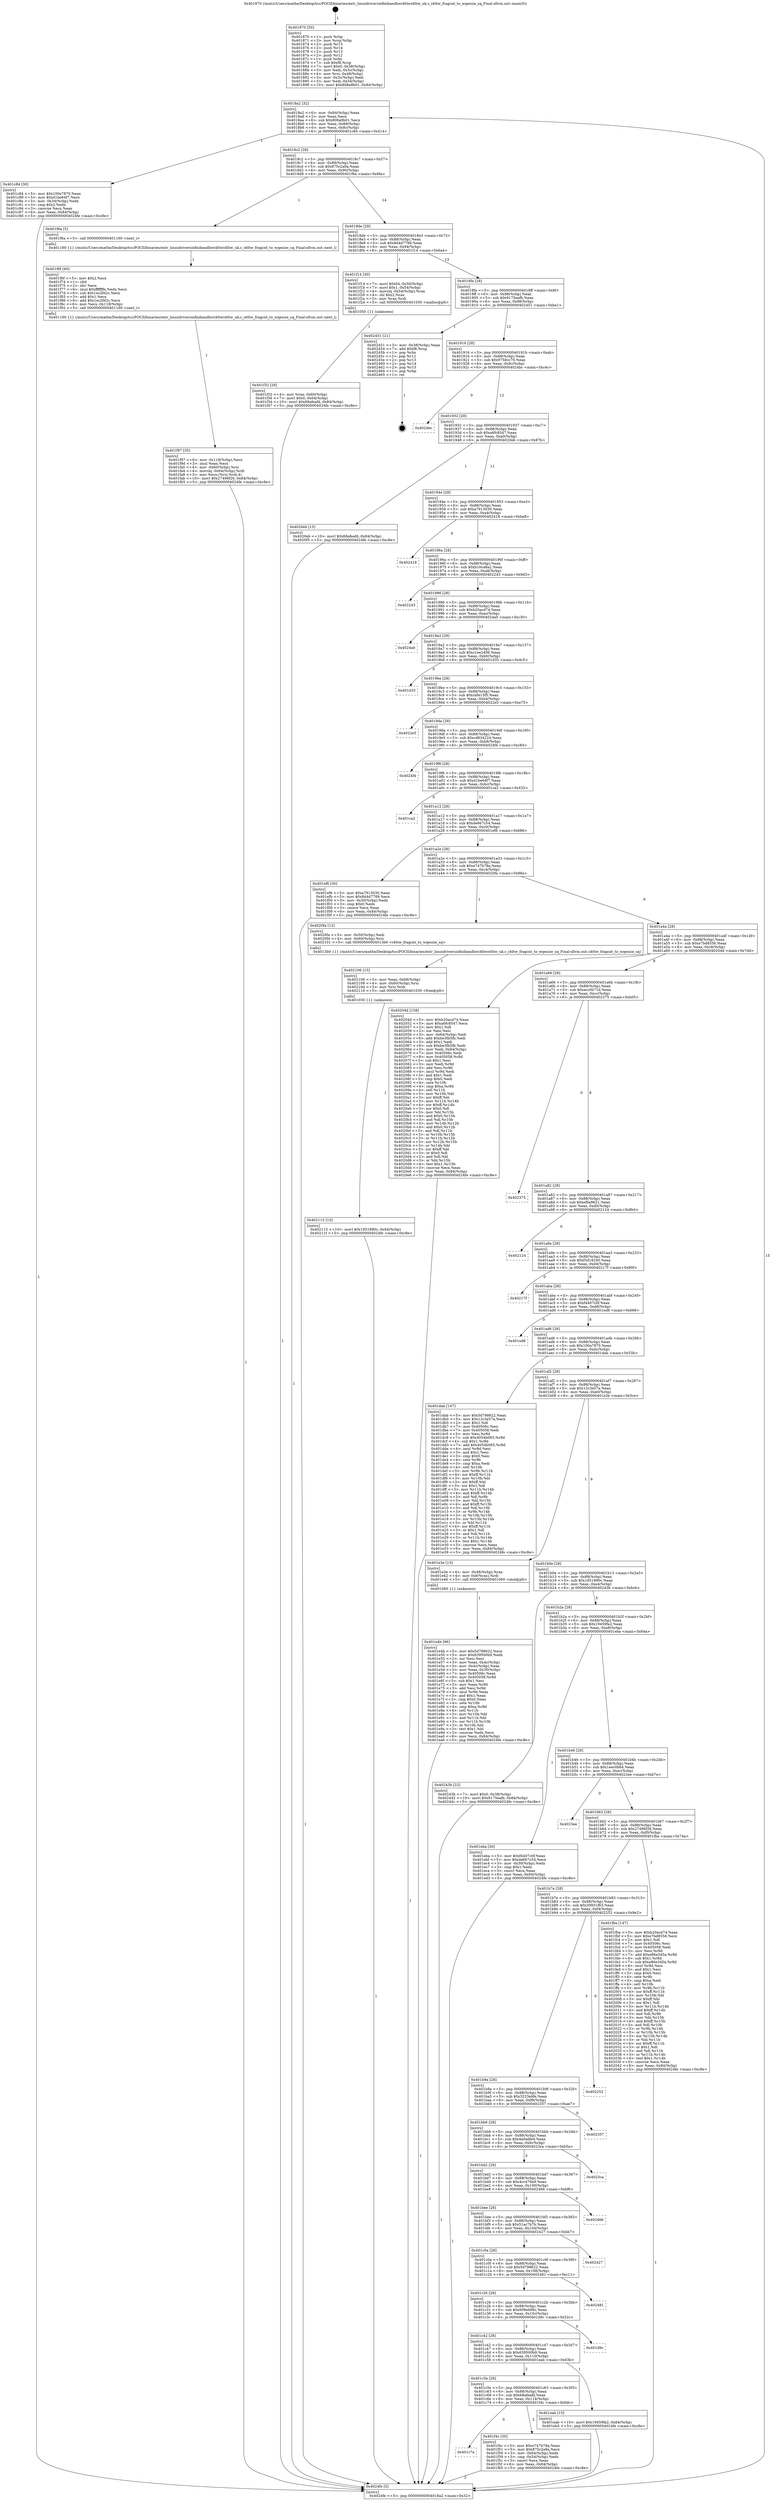 digraph "0x401870" {
  label = "0x401870 (/mnt/c/Users/mathe/Desktop/tcc/POCII/binaries/extr_linuxdriversinfinibandhwi40iwi40iw_uk.c_i40iw_fragcnt_to_wqesize_sq_Final-ollvm.out::main(0))"
  labelloc = "t"
  node[shape=record]

  Entry [label="",width=0.3,height=0.3,shape=circle,fillcolor=black,style=filled]
  "0x4018a2" [label="{
     0x4018a2 [32]\l
     | [instrs]\l
     &nbsp;&nbsp;0x4018a2 \<+6\>: mov -0x84(%rbp),%eax\l
     &nbsp;&nbsp;0x4018a8 \<+2\>: mov %eax,%ecx\l
     &nbsp;&nbsp;0x4018aa \<+6\>: sub $0x808a9b01,%ecx\l
     &nbsp;&nbsp;0x4018b0 \<+6\>: mov %eax,-0x88(%rbp)\l
     &nbsp;&nbsp;0x4018b6 \<+6\>: mov %ecx,-0x8c(%rbp)\l
     &nbsp;&nbsp;0x4018bc \<+6\>: je 0000000000401c84 \<main+0x414\>\l
  }"]
  "0x401c84" [label="{
     0x401c84 [30]\l
     | [instrs]\l
     &nbsp;&nbsp;0x401c84 \<+5\>: mov $0x100a7870,%eax\l
     &nbsp;&nbsp;0x401c89 \<+5\>: mov $0xd1be64f7,%ecx\l
     &nbsp;&nbsp;0x401c8e \<+3\>: mov -0x34(%rbp),%edx\l
     &nbsp;&nbsp;0x401c91 \<+3\>: cmp $0x2,%edx\l
     &nbsp;&nbsp;0x401c94 \<+3\>: cmovne %ecx,%eax\l
     &nbsp;&nbsp;0x401c97 \<+6\>: mov %eax,-0x84(%rbp)\l
     &nbsp;&nbsp;0x401c9d \<+5\>: jmp 00000000004024fe \<main+0xc8e\>\l
  }"]
  "0x4018c2" [label="{
     0x4018c2 [28]\l
     | [instrs]\l
     &nbsp;&nbsp;0x4018c2 \<+5\>: jmp 00000000004018c7 \<main+0x57\>\l
     &nbsp;&nbsp;0x4018c7 \<+6\>: mov -0x88(%rbp),%eax\l
     &nbsp;&nbsp;0x4018cd \<+5\>: sub $0x875c2a9a,%eax\l
     &nbsp;&nbsp;0x4018d2 \<+6\>: mov %eax,-0x90(%rbp)\l
     &nbsp;&nbsp;0x4018d8 \<+6\>: je 0000000000401f6a \<main+0x6fa\>\l
  }"]
  "0x4024fe" [label="{
     0x4024fe [5]\l
     | [instrs]\l
     &nbsp;&nbsp;0x4024fe \<+5\>: jmp 00000000004018a2 \<main+0x32\>\l
  }"]
  "0x401870" [label="{
     0x401870 [50]\l
     | [instrs]\l
     &nbsp;&nbsp;0x401870 \<+1\>: push %rbp\l
     &nbsp;&nbsp;0x401871 \<+3\>: mov %rsp,%rbp\l
     &nbsp;&nbsp;0x401874 \<+2\>: push %r15\l
     &nbsp;&nbsp;0x401876 \<+2\>: push %r14\l
     &nbsp;&nbsp;0x401878 \<+2\>: push %r13\l
     &nbsp;&nbsp;0x40187a \<+2\>: push %r12\l
     &nbsp;&nbsp;0x40187c \<+1\>: push %rbx\l
     &nbsp;&nbsp;0x40187d \<+7\>: sub $0xf8,%rsp\l
     &nbsp;&nbsp;0x401884 \<+7\>: movl $0x0,-0x38(%rbp)\l
     &nbsp;&nbsp;0x40188b \<+3\>: mov %edi,-0x3c(%rbp)\l
     &nbsp;&nbsp;0x40188e \<+4\>: mov %rsi,-0x48(%rbp)\l
     &nbsp;&nbsp;0x401892 \<+3\>: mov -0x3c(%rbp),%edi\l
     &nbsp;&nbsp;0x401895 \<+3\>: mov %edi,-0x34(%rbp)\l
     &nbsp;&nbsp;0x401898 \<+10\>: movl $0x808a9b01,-0x84(%rbp)\l
  }"]
  Exit [label="",width=0.3,height=0.3,shape=circle,fillcolor=black,style=filled,peripheries=2]
  "0x401f6a" [label="{
     0x401f6a [5]\l
     | [instrs]\l
     &nbsp;&nbsp;0x401f6a \<+5\>: call 0000000000401160 \<next_i\>\l
     | [calls]\l
     &nbsp;&nbsp;0x401160 \{1\} (/mnt/c/Users/mathe/Desktop/tcc/POCII/binaries/extr_linuxdriversinfinibandhwi40iwi40iw_uk.c_i40iw_fragcnt_to_wqesize_sq_Final-ollvm.out::next_i)\l
  }"]
  "0x4018de" [label="{
     0x4018de [28]\l
     | [instrs]\l
     &nbsp;&nbsp;0x4018de \<+5\>: jmp 00000000004018e3 \<main+0x73\>\l
     &nbsp;&nbsp;0x4018e3 \<+6\>: mov -0x88(%rbp),%eax\l
     &nbsp;&nbsp;0x4018e9 \<+5\>: sub $0x8d4d7789,%eax\l
     &nbsp;&nbsp;0x4018ee \<+6\>: mov %eax,-0x94(%rbp)\l
     &nbsp;&nbsp;0x4018f4 \<+6\>: je 0000000000401f14 \<main+0x6a4\>\l
  }"]
  "0x402115" [label="{
     0x402115 [15]\l
     | [instrs]\l
     &nbsp;&nbsp;0x402115 \<+10\>: movl $0x1851890c,-0x84(%rbp)\l
     &nbsp;&nbsp;0x40211f \<+5\>: jmp 00000000004024fe \<main+0xc8e\>\l
  }"]
  "0x401f14" [label="{
     0x401f14 [30]\l
     | [instrs]\l
     &nbsp;&nbsp;0x401f14 \<+7\>: movl $0x64,-0x50(%rbp)\l
     &nbsp;&nbsp;0x401f1b \<+7\>: movl $0x1,-0x54(%rbp)\l
     &nbsp;&nbsp;0x401f22 \<+4\>: movslq -0x54(%rbp),%rax\l
     &nbsp;&nbsp;0x401f26 \<+4\>: shl $0x2,%rax\l
     &nbsp;&nbsp;0x401f2a \<+3\>: mov %rax,%rdi\l
     &nbsp;&nbsp;0x401f2d \<+5\>: call 0000000000401050 \<malloc@plt\>\l
     | [calls]\l
     &nbsp;&nbsp;0x401050 \{1\} (unknown)\l
  }"]
  "0x4018fa" [label="{
     0x4018fa [28]\l
     | [instrs]\l
     &nbsp;&nbsp;0x4018fa \<+5\>: jmp 00000000004018ff \<main+0x8f\>\l
     &nbsp;&nbsp;0x4018ff \<+6\>: mov -0x88(%rbp),%eax\l
     &nbsp;&nbsp;0x401905 \<+5\>: sub $0x9175eafb,%eax\l
     &nbsp;&nbsp;0x40190a \<+6\>: mov %eax,-0x98(%rbp)\l
     &nbsp;&nbsp;0x401910 \<+6\>: je 0000000000402451 \<main+0xbe1\>\l
  }"]
  "0x402106" [label="{
     0x402106 [15]\l
     | [instrs]\l
     &nbsp;&nbsp;0x402106 \<+3\>: mov %eax,-0x68(%rbp)\l
     &nbsp;&nbsp;0x402109 \<+4\>: mov -0x60(%rbp),%rsi\l
     &nbsp;&nbsp;0x40210d \<+3\>: mov %rsi,%rdi\l
     &nbsp;&nbsp;0x402110 \<+5\>: call 0000000000401030 \<free@plt\>\l
     | [calls]\l
     &nbsp;&nbsp;0x401030 \{1\} (unknown)\l
  }"]
  "0x402451" [label="{
     0x402451 [21]\l
     | [instrs]\l
     &nbsp;&nbsp;0x402451 \<+3\>: mov -0x38(%rbp),%eax\l
     &nbsp;&nbsp;0x402454 \<+7\>: add $0xf8,%rsp\l
     &nbsp;&nbsp;0x40245b \<+1\>: pop %rbx\l
     &nbsp;&nbsp;0x40245c \<+2\>: pop %r12\l
     &nbsp;&nbsp;0x40245e \<+2\>: pop %r13\l
     &nbsp;&nbsp;0x402460 \<+2\>: pop %r14\l
     &nbsp;&nbsp;0x402462 \<+2\>: pop %r15\l
     &nbsp;&nbsp;0x402464 \<+1\>: pop %rbp\l
     &nbsp;&nbsp;0x402465 \<+1\>: ret\l
  }"]
  "0x401916" [label="{
     0x401916 [28]\l
     | [instrs]\l
     &nbsp;&nbsp;0x401916 \<+5\>: jmp 000000000040191b \<main+0xab\>\l
     &nbsp;&nbsp;0x40191b \<+6\>: mov -0x88(%rbp),%eax\l
     &nbsp;&nbsp;0x401921 \<+5\>: sub $0x9758cc70,%eax\l
     &nbsp;&nbsp;0x401926 \<+6\>: mov %eax,-0x9c(%rbp)\l
     &nbsp;&nbsp;0x40192c \<+6\>: je 00000000004024bc \<main+0xc4c\>\l
  }"]
  "0x401f97" [label="{
     0x401f97 [35]\l
     | [instrs]\l
     &nbsp;&nbsp;0x401f97 \<+6\>: mov -0x118(%rbp),%ecx\l
     &nbsp;&nbsp;0x401f9d \<+3\>: imul %eax,%ecx\l
     &nbsp;&nbsp;0x401fa0 \<+4\>: mov -0x60(%rbp),%rsi\l
     &nbsp;&nbsp;0x401fa4 \<+4\>: movslq -0x64(%rbp),%rdi\l
     &nbsp;&nbsp;0x401fa8 \<+3\>: mov %ecx,(%rsi,%rdi,4)\l
     &nbsp;&nbsp;0x401fab \<+10\>: movl $0x27496f26,-0x84(%rbp)\l
     &nbsp;&nbsp;0x401fb5 \<+5\>: jmp 00000000004024fe \<main+0xc8e\>\l
  }"]
  "0x4024bc" [label="{
     0x4024bc\l
  }", style=dashed]
  "0x401932" [label="{
     0x401932 [28]\l
     | [instrs]\l
     &nbsp;&nbsp;0x401932 \<+5\>: jmp 0000000000401937 \<main+0xc7\>\l
     &nbsp;&nbsp;0x401937 \<+6\>: mov -0x88(%rbp),%eax\l
     &nbsp;&nbsp;0x40193d \<+5\>: sub $0xa6fc8547,%eax\l
     &nbsp;&nbsp;0x401942 \<+6\>: mov %eax,-0xa0(%rbp)\l
     &nbsp;&nbsp;0x401948 \<+6\>: je 00000000004020eb \<main+0x87b\>\l
  }"]
  "0x401f6f" [label="{
     0x401f6f [40]\l
     | [instrs]\l
     &nbsp;&nbsp;0x401f6f \<+5\>: mov $0x2,%ecx\l
     &nbsp;&nbsp;0x401f74 \<+1\>: cltd\l
     &nbsp;&nbsp;0x401f75 \<+2\>: idiv %ecx\l
     &nbsp;&nbsp;0x401f77 \<+6\>: imul $0xfffffffe,%edx,%ecx\l
     &nbsp;&nbsp;0x401f7d \<+6\>: sub $0x1ec2fd2c,%ecx\l
     &nbsp;&nbsp;0x401f83 \<+3\>: add $0x1,%ecx\l
     &nbsp;&nbsp;0x401f86 \<+6\>: add $0x1ec2fd2c,%ecx\l
     &nbsp;&nbsp;0x401f8c \<+6\>: mov %ecx,-0x118(%rbp)\l
     &nbsp;&nbsp;0x401f92 \<+5\>: call 0000000000401160 \<next_i\>\l
     | [calls]\l
     &nbsp;&nbsp;0x401160 \{1\} (/mnt/c/Users/mathe/Desktop/tcc/POCII/binaries/extr_linuxdriversinfinibandhwi40iwi40iw_uk.c_i40iw_fragcnt_to_wqesize_sq_Final-ollvm.out::next_i)\l
  }"]
  "0x4020eb" [label="{
     0x4020eb [15]\l
     | [instrs]\l
     &nbsp;&nbsp;0x4020eb \<+10\>: movl $0x68afeafd,-0x84(%rbp)\l
     &nbsp;&nbsp;0x4020f5 \<+5\>: jmp 00000000004024fe \<main+0xc8e\>\l
  }"]
  "0x40194e" [label="{
     0x40194e [28]\l
     | [instrs]\l
     &nbsp;&nbsp;0x40194e \<+5\>: jmp 0000000000401953 \<main+0xe3\>\l
     &nbsp;&nbsp;0x401953 \<+6\>: mov -0x88(%rbp),%eax\l
     &nbsp;&nbsp;0x401959 \<+5\>: sub $0xa7913030,%eax\l
     &nbsp;&nbsp;0x40195e \<+6\>: mov %eax,-0xa4(%rbp)\l
     &nbsp;&nbsp;0x401964 \<+6\>: je 0000000000402418 \<main+0xba8\>\l
  }"]
  "0x401c7a" [label="{
     0x401c7a\l
  }", style=dashed]
  "0x402418" [label="{
     0x402418\l
  }", style=dashed]
  "0x40196a" [label="{
     0x40196a [28]\l
     | [instrs]\l
     &nbsp;&nbsp;0x40196a \<+5\>: jmp 000000000040196f \<main+0xff\>\l
     &nbsp;&nbsp;0x40196f \<+6\>: mov -0x88(%rbp),%eax\l
     &nbsp;&nbsp;0x401975 \<+5\>: sub $0xb16ca8a2,%eax\l
     &nbsp;&nbsp;0x40197a \<+6\>: mov %eax,-0xa8(%rbp)\l
     &nbsp;&nbsp;0x401980 \<+6\>: je 0000000000402243 \<main+0x9d3\>\l
  }"]
  "0x401f4c" [label="{
     0x401f4c [30]\l
     | [instrs]\l
     &nbsp;&nbsp;0x401f4c \<+5\>: mov $0xe747b78a,%eax\l
     &nbsp;&nbsp;0x401f51 \<+5\>: mov $0x875c2a9a,%ecx\l
     &nbsp;&nbsp;0x401f56 \<+3\>: mov -0x64(%rbp),%edx\l
     &nbsp;&nbsp;0x401f59 \<+3\>: cmp -0x54(%rbp),%edx\l
     &nbsp;&nbsp;0x401f5c \<+3\>: cmovl %ecx,%eax\l
     &nbsp;&nbsp;0x401f5f \<+6\>: mov %eax,-0x84(%rbp)\l
     &nbsp;&nbsp;0x401f65 \<+5\>: jmp 00000000004024fe \<main+0xc8e\>\l
  }"]
  "0x402243" [label="{
     0x402243\l
  }", style=dashed]
  "0x401986" [label="{
     0x401986 [28]\l
     | [instrs]\l
     &nbsp;&nbsp;0x401986 \<+5\>: jmp 000000000040198b \<main+0x11b\>\l
     &nbsp;&nbsp;0x40198b \<+6\>: mov -0x88(%rbp),%eax\l
     &nbsp;&nbsp;0x401991 \<+5\>: sub $0xb20acd74,%eax\l
     &nbsp;&nbsp;0x401996 \<+6\>: mov %eax,-0xac(%rbp)\l
     &nbsp;&nbsp;0x40199c \<+6\>: je 00000000004024a0 \<main+0xc30\>\l
  }"]
  "0x401f32" [label="{
     0x401f32 [26]\l
     | [instrs]\l
     &nbsp;&nbsp;0x401f32 \<+4\>: mov %rax,-0x60(%rbp)\l
     &nbsp;&nbsp;0x401f36 \<+7\>: movl $0x0,-0x64(%rbp)\l
     &nbsp;&nbsp;0x401f3d \<+10\>: movl $0x68afeafd,-0x84(%rbp)\l
     &nbsp;&nbsp;0x401f47 \<+5\>: jmp 00000000004024fe \<main+0xc8e\>\l
  }"]
  "0x4024a0" [label="{
     0x4024a0\l
  }", style=dashed]
  "0x4019a2" [label="{
     0x4019a2 [28]\l
     | [instrs]\l
     &nbsp;&nbsp;0x4019a2 \<+5\>: jmp 00000000004019a7 \<main+0x137\>\l
     &nbsp;&nbsp;0x4019a7 \<+6\>: mov -0x88(%rbp),%eax\l
     &nbsp;&nbsp;0x4019ad \<+5\>: sub $0xc1ee2406,%eax\l
     &nbsp;&nbsp;0x4019b2 \<+6\>: mov %eax,-0xb0(%rbp)\l
     &nbsp;&nbsp;0x4019b8 \<+6\>: je 0000000000401d35 \<main+0x4c5\>\l
  }"]
  "0x401c5e" [label="{
     0x401c5e [28]\l
     | [instrs]\l
     &nbsp;&nbsp;0x401c5e \<+5\>: jmp 0000000000401c63 \<main+0x3f3\>\l
     &nbsp;&nbsp;0x401c63 \<+6\>: mov -0x88(%rbp),%eax\l
     &nbsp;&nbsp;0x401c69 \<+5\>: sub $0x68afeafd,%eax\l
     &nbsp;&nbsp;0x401c6e \<+6\>: mov %eax,-0x114(%rbp)\l
     &nbsp;&nbsp;0x401c74 \<+6\>: je 0000000000401f4c \<main+0x6dc\>\l
  }"]
  "0x401d35" [label="{
     0x401d35\l
  }", style=dashed]
  "0x4019be" [label="{
     0x4019be [28]\l
     | [instrs]\l
     &nbsp;&nbsp;0x4019be \<+5\>: jmp 00000000004019c3 \<main+0x153\>\l
     &nbsp;&nbsp;0x4019c3 \<+6\>: mov -0x88(%rbp),%eax\l
     &nbsp;&nbsp;0x4019c9 \<+5\>: sub $0xcbfe15f5,%eax\l
     &nbsp;&nbsp;0x4019ce \<+6\>: mov %eax,-0xb4(%rbp)\l
     &nbsp;&nbsp;0x4019d4 \<+6\>: je 00000000004022e5 \<main+0xa75\>\l
  }"]
  "0x401eab" [label="{
     0x401eab [15]\l
     | [instrs]\l
     &nbsp;&nbsp;0x401eab \<+10\>: movl $0x19459fa2,-0x84(%rbp)\l
     &nbsp;&nbsp;0x401eb5 \<+5\>: jmp 00000000004024fe \<main+0xc8e\>\l
  }"]
  "0x4022e5" [label="{
     0x4022e5\l
  }", style=dashed]
  "0x4019da" [label="{
     0x4019da [28]\l
     | [instrs]\l
     &nbsp;&nbsp;0x4019da \<+5\>: jmp 00000000004019df \<main+0x16f\>\l
     &nbsp;&nbsp;0x4019df \<+6\>: mov -0x88(%rbp),%eax\l
     &nbsp;&nbsp;0x4019e5 \<+5\>: sub $0xcd834224,%eax\l
     &nbsp;&nbsp;0x4019ea \<+6\>: mov %eax,-0xb8(%rbp)\l
     &nbsp;&nbsp;0x4019f0 \<+6\>: je 00000000004024f4 \<main+0xc84\>\l
  }"]
  "0x401c42" [label="{
     0x401c42 [28]\l
     | [instrs]\l
     &nbsp;&nbsp;0x401c42 \<+5\>: jmp 0000000000401c47 \<main+0x3d7\>\l
     &nbsp;&nbsp;0x401c47 \<+6\>: mov -0x88(%rbp),%eax\l
     &nbsp;&nbsp;0x401c4d \<+5\>: sub $0x639500b9,%eax\l
     &nbsp;&nbsp;0x401c52 \<+6\>: mov %eax,-0x110(%rbp)\l
     &nbsp;&nbsp;0x401c58 \<+6\>: je 0000000000401eab \<main+0x63b\>\l
  }"]
  "0x4024f4" [label="{
     0x4024f4\l
  }", style=dashed]
  "0x4019f6" [label="{
     0x4019f6 [28]\l
     | [instrs]\l
     &nbsp;&nbsp;0x4019f6 \<+5\>: jmp 00000000004019fb \<main+0x18b\>\l
     &nbsp;&nbsp;0x4019fb \<+6\>: mov -0x88(%rbp),%eax\l
     &nbsp;&nbsp;0x401a01 \<+5\>: sub $0xd1be64f7,%eax\l
     &nbsp;&nbsp;0x401a06 \<+6\>: mov %eax,-0xbc(%rbp)\l
     &nbsp;&nbsp;0x401a0c \<+6\>: je 0000000000401ca2 \<main+0x432\>\l
  }"]
  "0x401d9c" [label="{
     0x401d9c\l
  }", style=dashed]
  "0x401ca2" [label="{
     0x401ca2\l
  }", style=dashed]
  "0x401a12" [label="{
     0x401a12 [28]\l
     | [instrs]\l
     &nbsp;&nbsp;0x401a12 \<+5\>: jmp 0000000000401a17 \<main+0x1a7\>\l
     &nbsp;&nbsp;0x401a17 \<+6\>: mov -0x88(%rbp),%eax\l
     &nbsp;&nbsp;0x401a1d \<+5\>: sub $0xde667c54,%eax\l
     &nbsp;&nbsp;0x401a22 \<+6\>: mov %eax,-0xc0(%rbp)\l
     &nbsp;&nbsp;0x401a28 \<+6\>: je 0000000000401ef6 \<main+0x686\>\l
  }"]
  "0x401c26" [label="{
     0x401c26 [28]\l
     | [instrs]\l
     &nbsp;&nbsp;0x401c26 \<+5\>: jmp 0000000000401c2b \<main+0x3bb\>\l
     &nbsp;&nbsp;0x401c2b \<+6\>: mov -0x88(%rbp),%eax\l
     &nbsp;&nbsp;0x401c31 \<+5\>: sub $0x609eb99c,%eax\l
     &nbsp;&nbsp;0x401c36 \<+6\>: mov %eax,-0x10c(%rbp)\l
     &nbsp;&nbsp;0x401c3c \<+6\>: je 0000000000401d9c \<main+0x52c\>\l
  }"]
  "0x401ef6" [label="{
     0x401ef6 [30]\l
     | [instrs]\l
     &nbsp;&nbsp;0x401ef6 \<+5\>: mov $0xa7913030,%eax\l
     &nbsp;&nbsp;0x401efb \<+5\>: mov $0x8d4d7789,%ecx\l
     &nbsp;&nbsp;0x401f00 \<+3\>: mov -0x30(%rbp),%edx\l
     &nbsp;&nbsp;0x401f03 \<+3\>: cmp $0x0,%edx\l
     &nbsp;&nbsp;0x401f06 \<+3\>: cmove %ecx,%eax\l
     &nbsp;&nbsp;0x401f09 \<+6\>: mov %eax,-0x84(%rbp)\l
     &nbsp;&nbsp;0x401f0f \<+5\>: jmp 00000000004024fe \<main+0xc8e\>\l
  }"]
  "0x401a2e" [label="{
     0x401a2e [28]\l
     | [instrs]\l
     &nbsp;&nbsp;0x401a2e \<+5\>: jmp 0000000000401a33 \<main+0x1c3\>\l
     &nbsp;&nbsp;0x401a33 \<+6\>: mov -0x88(%rbp),%eax\l
     &nbsp;&nbsp;0x401a39 \<+5\>: sub $0xe747b78a,%eax\l
     &nbsp;&nbsp;0x401a3e \<+6\>: mov %eax,-0xc4(%rbp)\l
     &nbsp;&nbsp;0x401a44 \<+6\>: je 00000000004020fa \<main+0x88a\>\l
  }"]
  "0x402481" [label="{
     0x402481\l
  }", style=dashed]
  "0x4020fa" [label="{
     0x4020fa [12]\l
     | [instrs]\l
     &nbsp;&nbsp;0x4020fa \<+3\>: mov -0x50(%rbp),%edi\l
     &nbsp;&nbsp;0x4020fd \<+4\>: mov -0x60(%rbp),%rsi\l
     &nbsp;&nbsp;0x402101 \<+5\>: call 00000000004013b0 \<i40iw_fragcnt_to_wqesize_sq\>\l
     | [calls]\l
     &nbsp;&nbsp;0x4013b0 \{1\} (/mnt/c/Users/mathe/Desktop/tcc/POCII/binaries/extr_linuxdriversinfinibandhwi40iwi40iw_uk.c_i40iw_fragcnt_to_wqesize_sq_Final-ollvm.out::i40iw_fragcnt_to_wqesize_sq)\l
  }"]
  "0x401a4a" [label="{
     0x401a4a [28]\l
     | [instrs]\l
     &nbsp;&nbsp;0x401a4a \<+5\>: jmp 0000000000401a4f \<main+0x1df\>\l
     &nbsp;&nbsp;0x401a4f \<+6\>: mov -0x88(%rbp),%eax\l
     &nbsp;&nbsp;0x401a55 \<+5\>: sub $0xe7bd8556,%eax\l
     &nbsp;&nbsp;0x401a5a \<+6\>: mov %eax,-0xc8(%rbp)\l
     &nbsp;&nbsp;0x401a60 \<+6\>: je 000000000040204d \<main+0x7dd\>\l
  }"]
  "0x401c0a" [label="{
     0x401c0a [28]\l
     | [instrs]\l
     &nbsp;&nbsp;0x401c0a \<+5\>: jmp 0000000000401c0f \<main+0x39f\>\l
     &nbsp;&nbsp;0x401c0f \<+6\>: mov -0x88(%rbp),%eax\l
     &nbsp;&nbsp;0x401c15 \<+5\>: sub $0x5d798622,%eax\l
     &nbsp;&nbsp;0x401c1a \<+6\>: mov %eax,-0x108(%rbp)\l
     &nbsp;&nbsp;0x401c20 \<+6\>: je 0000000000402481 \<main+0xc11\>\l
  }"]
  "0x40204d" [label="{
     0x40204d [158]\l
     | [instrs]\l
     &nbsp;&nbsp;0x40204d \<+5\>: mov $0xb20acd74,%eax\l
     &nbsp;&nbsp;0x402052 \<+5\>: mov $0xa6fc8547,%ecx\l
     &nbsp;&nbsp;0x402057 \<+2\>: mov $0x1,%dl\l
     &nbsp;&nbsp;0x402059 \<+2\>: xor %esi,%esi\l
     &nbsp;&nbsp;0x40205b \<+3\>: mov -0x64(%rbp),%edi\l
     &nbsp;&nbsp;0x40205e \<+6\>: add $0xbe3fb5fb,%edi\l
     &nbsp;&nbsp;0x402064 \<+3\>: add $0x1,%edi\l
     &nbsp;&nbsp;0x402067 \<+6\>: sub $0xbe3fb5fb,%edi\l
     &nbsp;&nbsp;0x40206d \<+3\>: mov %edi,-0x64(%rbp)\l
     &nbsp;&nbsp;0x402070 \<+7\>: mov 0x40506c,%edi\l
     &nbsp;&nbsp;0x402077 \<+8\>: mov 0x405058,%r8d\l
     &nbsp;&nbsp;0x40207f \<+3\>: sub $0x1,%esi\l
     &nbsp;&nbsp;0x402082 \<+3\>: mov %edi,%r9d\l
     &nbsp;&nbsp;0x402085 \<+3\>: add %esi,%r9d\l
     &nbsp;&nbsp;0x402088 \<+4\>: imul %r9d,%edi\l
     &nbsp;&nbsp;0x40208c \<+3\>: and $0x1,%edi\l
     &nbsp;&nbsp;0x40208f \<+3\>: cmp $0x0,%edi\l
     &nbsp;&nbsp;0x402092 \<+4\>: sete %r10b\l
     &nbsp;&nbsp;0x402096 \<+4\>: cmp $0xa,%r8d\l
     &nbsp;&nbsp;0x40209a \<+4\>: setl %r11b\l
     &nbsp;&nbsp;0x40209e \<+3\>: mov %r10b,%bl\l
     &nbsp;&nbsp;0x4020a1 \<+3\>: xor $0xff,%bl\l
     &nbsp;&nbsp;0x4020a4 \<+3\>: mov %r11b,%r14b\l
     &nbsp;&nbsp;0x4020a7 \<+4\>: xor $0xff,%r14b\l
     &nbsp;&nbsp;0x4020ab \<+3\>: xor $0x0,%dl\l
     &nbsp;&nbsp;0x4020ae \<+3\>: mov %bl,%r15b\l
     &nbsp;&nbsp;0x4020b1 \<+4\>: and $0x0,%r15b\l
     &nbsp;&nbsp;0x4020b5 \<+3\>: and %dl,%r10b\l
     &nbsp;&nbsp;0x4020b8 \<+3\>: mov %r14b,%r12b\l
     &nbsp;&nbsp;0x4020bb \<+4\>: and $0x0,%r12b\l
     &nbsp;&nbsp;0x4020bf \<+3\>: and %dl,%r11b\l
     &nbsp;&nbsp;0x4020c2 \<+3\>: or %r10b,%r15b\l
     &nbsp;&nbsp;0x4020c5 \<+3\>: or %r11b,%r12b\l
     &nbsp;&nbsp;0x4020c8 \<+3\>: xor %r12b,%r15b\l
     &nbsp;&nbsp;0x4020cb \<+3\>: or %r14b,%bl\l
     &nbsp;&nbsp;0x4020ce \<+3\>: xor $0xff,%bl\l
     &nbsp;&nbsp;0x4020d1 \<+3\>: or $0x0,%dl\l
     &nbsp;&nbsp;0x4020d4 \<+2\>: and %dl,%bl\l
     &nbsp;&nbsp;0x4020d6 \<+3\>: or %bl,%r15b\l
     &nbsp;&nbsp;0x4020d9 \<+4\>: test $0x1,%r15b\l
     &nbsp;&nbsp;0x4020dd \<+3\>: cmovne %ecx,%eax\l
     &nbsp;&nbsp;0x4020e0 \<+6\>: mov %eax,-0x84(%rbp)\l
     &nbsp;&nbsp;0x4020e6 \<+5\>: jmp 00000000004024fe \<main+0xc8e\>\l
  }"]
  "0x401a66" [label="{
     0x401a66 [28]\l
     | [instrs]\l
     &nbsp;&nbsp;0x401a66 \<+5\>: jmp 0000000000401a6b \<main+0x1fb\>\l
     &nbsp;&nbsp;0x401a6b \<+6\>: mov -0x88(%rbp),%eax\l
     &nbsp;&nbsp;0x401a71 \<+5\>: sub $0xecc0b71d,%eax\l
     &nbsp;&nbsp;0x401a76 \<+6\>: mov %eax,-0xcc(%rbp)\l
     &nbsp;&nbsp;0x401a7c \<+6\>: je 0000000000402375 \<main+0xb05\>\l
  }"]
  "0x402427" [label="{
     0x402427\l
  }", style=dashed]
  "0x402375" [label="{
     0x402375\l
  }", style=dashed]
  "0x401a82" [label="{
     0x401a82 [28]\l
     | [instrs]\l
     &nbsp;&nbsp;0x401a82 \<+5\>: jmp 0000000000401a87 \<main+0x217\>\l
     &nbsp;&nbsp;0x401a87 \<+6\>: mov -0x88(%rbp),%eax\l
     &nbsp;&nbsp;0x401a8d \<+5\>: sub $0xef6a9621,%eax\l
     &nbsp;&nbsp;0x401a92 \<+6\>: mov %eax,-0xd0(%rbp)\l
     &nbsp;&nbsp;0x401a98 \<+6\>: je 0000000000402124 \<main+0x8b4\>\l
  }"]
  "0x401bee" [label="{
     0x401bee [28]\l
     | [instrs]\l
     &nbsp;&nbsp;0x401bee \<+5\>: jmp 0000000000401bf3 \<main+0x383\>\l
     &nbsp;&nbsp;0x401bf3 \<+6\>: mov -0x88(%rbp),%eax\l
     &nbsp;&nbsp;0x401bf9 \<+5\>: sub $0x51ac7b7b,%eax\l
     &nbsp;&nbsp;0x401bfe \<+6\>: mov %eax,-0x104(%rbp)\l
     &nbsp;&nbsp;0x401c04 \<+6\>: je 0000000000402427 \<main+0xbb7\>\l
  }"]
  "0x402124" [label="{
     0x402124\l
  }", style=dashed]
  "0x401a9e" [label="{
     0x401a9e [28]\l
     | [instrs]\l
     &nbsp;&nbsp;0x401a9e \<+5\>: jmp 0000000000401aa3 \<main+0x233\>\l
     &nbsp;&nbsp;0x401aa3 \<+6\>: mov -0x88(%rbp),%eax\l
     &nbsp;&nbsp;0x401aa9 \<+5\>: sub $0xf3d18240,%eax\l
     &nbsp;&nbsp;0x401aae \<+6\>: mov %eax,-0xd4(%rbp)\l
     &nbsp;&nbsp;0x401ab4 \<+6\>: je 000000000040217f \<main+0x90f\>\l
  }"]
  "0x402466" [label="{
     0x402466\l
  }", style=dashed]
  "0x40217f" [label="{
     0x40217f\l
  }", style=dashed]
  "0x401aba" [label="{
     0x401aba [28]\l
     | [instrs]\l
     &nbsp;&nbsp;0x401aba \<+5\>: jmp 0000000000401abf \<main+0x24f\>\l
     &nbsp;&nbsp;0x401abf \<+6\>: mov -0x88(%rbp),%eax\l
     &nbsp;&nbsp;0x401ac5 \<+5\>: sub $0xf4407c0f,%eax\l
     &nbsp;&nbsp;0x401aca \<+6\>: mov %eax,-0xd8(%rbp)\l
     &nbsp;&nbsp;0x401ad0 \<+6\>: je 0000000000401ed8 \<main+0x668\>\l
  }"]
  "0x401bd2" [label="{
     0x401bd2 [28]\l
     | [instrs]\l
     &nbsp;&nbsp;0x401bd2 \<+5\>: jmp 0000000000401bd7 \<main+0x367\>\l
     &nbsp;&nbsp;0x401bd7 \<+6\>: mov -0x88(%rbp),%eax\l
     &nbsp;&nbsp;0x401bdd \<+5\>: sub $0x4cc479a9,%eax\l
     &nbsp;&nbsp;0x401be2 \<+6\>: mov %eax,-0x100(%rbp)\l
     &nbsp;&nbsp;0x401be8 \<+6\>: je 0000000000402466 \<main+0xbf6\>\l
  }"]
  "0x401ed8" [label="{
     0x401ed8\l
  }", style=dashed]
  "0x401ad6" [label="{
     0x401ad6 [28]\l
     | [instrs]\l
     &nbsp;&nbsp;0x401ad6 \<+5\>: jmp 0000000000401adb \<main+0x26b\>\l
     &nbsp;&nbsp;0x401adb \<+6\>: mov -0x88(%rbp),%eax\l
     &nbsp;&nbsp;0x401ae1 \<+5\>: sub $0x100a7870,%eax\l
     &nbsp;&nbsp;0x401ae6 \<+6\>: mov %eax,-0xdc(%rbp)\l
     &nbsp;&nbsp;0x401aec \<+6\>: je 0000000000401dab \<main+0x53b\>\l
  }"]
  "0x4023ca" [label="{
     0x4023ca\l
  }", style=dashed]
  "0x401dab" [label="{
     0x401dab [147]\l
     | [instrs]\l
     &nbsp;&nbsp;0x401dab \<+5\>: mov $0x5d798622,%eax\l
     &nbsp;&nbsp;0x401db0 \<+5\>: mov $0x12c3e57a,%ecx\l
     &nbsp;&nbsp;0x401db5 \<+2\>: mov $0x1,%dl\l
     &nbsp;&nbsp;0x401db7 \<+7\>: mov 0x40506c,%esi\l
     &nbsp;&nbsp;0x401dbe \<+7\>: mov 0x405058,%edi\l
     &nbsp;&nbsp;0x401dc5 \<+3\>: mov %esi,%r8d\l
     &nbsp;&nbsp;0x401dc8 \<+7\>: sub $0x4054b065,%r8d\l
     &nbsp;&nbsp;0x401dcf \<+4\>: sub $0x1,%r8d\l
     &nbsp;&nbsp;0x401dd3 \<+7\>: add $0x4054b065,%r8d\l
     &nbsp;&nbsp;0x401dda \<+4\>: imul %r8d,%esi\l
     &nbsp;&nbsp;0x401dde \<+3\>: and $0x1,%esi\l
     &nbsp;&nbsp;0x401de1 \<+3\>: cmp $0x0,%esi\l
     &nbsp;&nbsp;0x401de4 \<+4\>: sete %r9b\l
     &nbsp;&nbsp;0x401de8 \<+3\>: cmp $0xa,%edi\l
     &nbsp;&nbsp;0x401deb \<+4\>: setl %r10b\l
     &nbsp;&nbsp;0x401def \<+3\>: mov %r9b,%r11b\l
     &nbsp;&nbsp;0x401df2 \<+4\>: xor $0xff,%r11b\l
     &nbsp;&nbsp;0x401df6 \<+3\>: mov %r10b,%bl\l
     &nbsp;&nbsp;0x401df9 \<+3\>: xor $0xff,%bl\l
     &nbsp;&nbsp;0x401dfc \<+3\>: xor $0x1,%dl\l
     &nbsp;&nbsp;0x401dff \<+3\>: mov %r11b,%r14b\l
     &nbsp;&nbsp;0x401e02 \<+4\>: and $0xff,%r14b\l
     &nbsp;&nbsp;0x401e06 \<+3\>: and %dl,%r9b\l
     &nbsp;&nbsp;0x401e09 \<+3\>: mov %bl,%r15b\l
     &nbsp;&nbsp;0x401e0c \<+4\>: and $0xff,%r15b\l
     &nbsp;&nbsp;0x401e10 \<+3\>: and %dl,%r10b\l
     &nbsp;&nbsp;0x401e13 \<+3\>: or %r9b,%r14b\l
     &nbsp;&nbsp;0x401e16 \<+3\>: or %r10b,%r15b\l
     &nbsp;&nbsp;0x401e19 \<+3\>: xor %r15b,%r14b\l
     &nbsp;&nbsp;0x401e1c \<+3\>: or %bl,%r11b\l
     &nbsp;&nbsp;0x401e1f \<+4\>: xor $0xff,%r11b\l
     &nbsp;&nbsp;0x401e23 \<+3\>: or $0x1,%dl\l
     &nbsp;&nbsp;0x401e26 \<+3\>: and %dl,%r11b\l
     &nbsp;&nbsp;0x401e29 \<+3\>: or %r11b,%r14b\l
     &nbsp;&nbsp;0x401e2c \<+4\>: test $0x1,%r14b\l
     &nbsp;&nbsp;0x401e30 \<+3\>: cmovne %ecx,%eax\l
     &nbsp;&nbsp;0x401e33 \<+6\>: mov %eax,-0x84(%rbp)\l
     &nbsp;&nbsp;0x401e39 \<+5\>: jmp 00000000004024fe \<main+0xc8e\>\l
  }"]
  "0x401af2" [label="{
     0x401af2 [28]\l
     | [instrs]\l
     &nbsp;&nbsp;0x401af2 \<+5\>: jmp 0000000000401af7 \<main+0x287\>\l
     &nbsp;&nbsp;0x401af7 \<+6\>: mov -0x88(%rbp),%eax\l
     &nbsp;&nbsp;0x401afd \<+5\>: sub $0x12c3e57a,%eax\l
     &nbsp;&nbsp;0x401b02 \<+6\>: mov %eax,-0xe0(%rbp)\l
     &nbsp;&nbsp;0x401b08 \<+6\>: je 0000000000401e3e \<main+0x5ce\>\l
  }"]
  "0x401bb6" [label="{
     0x401bb6 [28]\l
     | [instrs]\l
     &nbsp;&nbsp;0x401bb6 \<+5\>: jmp 0000000000401bbb \<main+0x34b\>\l
     &nbsp;&nbsp;0x401bbb \<+6\>: mov -0x88(%rbp),%eax\l
     &nbsp;&nbsp;0x401bc1 \<+5\>: sub $0x4a0adfe4,%eax\l
     &nbsp;&nbsp;0x401bc6 \<+6\>: mov %eax,-0xfc(%rbp)\l
     &nbsp;&nbsp;0x401bcc \<+6\>: je 00000000004023ca \<main+0xb5a\>\l
  }"]
  "0x401e3e" [label="{
     0x401e3e [13]\l
     | [instrs]\l
     &nbsp;&nbsp;0x401e3e \<+4\>: mov -0x48(%rbp),%rax\l
     &nbsp;&nbsp;0x401e42 \<+4\>: mov 0x8(%rax),%rdi\l
     &nbsp;&nbsp;0x401e46 \<+5\>: call 0000000000401060 \<atoi@plt\>\l
     | [calls]\l
     &nbsp;&nbsp;0x401060 \{1\} (unknown)\l
  }"]
  "0x401b0e" [label="{
     0x401b0e [28]\l
     | [instrs]\l
     &nbsp;&nbsp;0x401b0e \<+5\>: jmp 0000000000401b13 \<main+0x2a3\>\l
     &nbsp;&nbsp;0x401b13 \<+6\>: mov -0x88(%rbp),%eax\l
     &nbsp;&nbsp;0x401b19 \<+5\>: sub $0x1851890c,%eax\l
     &nbsp;&nbsp;0x401b1e \<+6\>: mov %eax,-0xe4(%rbp)\l
     &nbsp;&nbsp;0x401b24 \<+6\>: je 000000000040243b \<main+0xbcb\>\l
  }"]
  "0x401e4b" [label="{
     0x401e4b [96]\l
     | [instrs]\l
     &nbsp;&nbsp;0x401e4b \<+5\>: mov $0x5d798622,%ecx\l
     &nbsp;&nbsp;0x401e50 \<+5\>: mov $0x639500b9,%edx\l
     &nbsp;&nbsp;0x401e55 \<+2\>: xor %esi,%esi\l
     &nbsp;&nbsp;0x401e57 \<+3\>: mov %eax,-0x4c(%rbp)\l
     &nbsp;&nbsp;0x401e5a \<+3\>: mov -0x4c(%rbp),%eax\l
     &nbsp;&nbsp;0x401e5d \<+3\>: mov %eax,-0x30(%rbp)\l
     &nbsp;&nbsp;0x401e60 \<+7\>: mov 0x40506c,%eax\l
     &nbsp;&nbsp;0x401e67 \<+8\>: mov 0x405058,%r8d\l
     &nbsp;&nbsp;0x401e6f \<+3\>: sub $0x1,%esi\l
     &nbsp;&nbsp;0x401e72 \<+3\>: mov %eax,%r9d\l
     &nbsp;&nbsp;0x401e75 \<+3\>: add %esi,%r9d\l
     &nbsp;&nbsp;0x401e78 \<+4\>: imul %r9d,%eax\l
     &nbsp;&nbsp;0x401e7c \<+3\>: and $0x1,%eax\l
     &nbsp;&nbsp;0x401e7f \<+3\>: cmp $0x0,%eax\l
     &nbsp;&nbsp;0x401e82 \<+4\>: sete %r10b\l
     &nbsp;&nbsp;0x401e86 \<+4\>: cmp $0xa,%r8d\l
     &nbsp;&nbsp;0x401e8a \<+4\>: setl %r11b\l
     &nbsp;&nbsp;0x401e8e \<+3\>: mov %r10b,%bl\l
     &nbsp;&nbsp;0x401e91 \<+3\>: and %r11b,%bl\l
     &nbsp;&nbsp;0x401e94 \<+3\>: xor %r11b,%r10b\l
     &nbsp;&nbsp;0x401e97 \<+3\>: or %r10b,%bl\l
     &nbsp;&nbsp;0x401e9a \<+3\>: test $0x1,%bl\l
     &nbsp;&nbsp;0x401e9d \<+3\>: cmovne %edx,%ecx\l
     &nbsp;&nbsp;0x401ea0 \<+6\>: mov %ecx,-0x84(%rbp)\l
     &nbsp;&nbsp;0x401ea6 \<+5\>: jmp 00000000004024fe \<main+0xc8e\>\l
  }"]
  "0x402357" [label="{
     0x402357\l
  }", style=dashed]
  "0x40243b" [label="{
     0x40243b [22]\l
     | [instrs]\l
     &nbsp;&nbsp;0x40243b \<+7\>: movl $0x0,-0x38(%rbp)\l
     &nbsp;&nbsp;0x402442 \<+10\>: movl $0x9175eafb,-0x84(%rbp)\l
     &nbsp;&nbsp;0x40244c \<+5\>: jmp 00000000004024fe \<main+0xc8e\>\l
  }"]
  "0x401b2a" [label="{
     0x401b2a [28]\l
     | [instrs]\l
     &nbsp;&nbsp;0x401b2a \<+5\>: jmp 0000000000401b2f \<main+0x2bf\>\l
     &nbsp;&nbsp;0x401b2f \<+6\>: mov -0x88(%rbp),%eax\l
     &nbsp;&nbsp;0x401b35 \<+5\>: sub $0x19459fa2,%eax\l
     &nbsp;&nbsp;0x401b3a \<+6\>: mov %eax,-0xe8(%rbp)\l
     &nbsp;&nbsp;0x401b40 \<+6\>: je 0000000000401eba \<main+0x64a\>\l
  }"]
  "0x401b9a" [label="{
     0x401b9a [28]\l
     | [instrs]\l
     &nbsp;&nbsp;0x401b9a \<+5\>: jmp 0000000000401b9f \<main+0x32f\>\l
     &nbsp;&nbsp;0x401b9f \<+6\>: mov -0x88(%rbp),%eax\l
     &nbsp;&nbsp;0x401ba5 \<+5\>: sub $0x3223ebfe,%eax\l
     &nbsp;&nbsp;0x401baa \<+6\>: mov %eax,-0xf8(%rbp)\l
     &nbsp;&nbsp;0x401bb0 \<+6\>: je 0000000000402357 \<main+0xae7\>\l
  }"]
  "0x401eba" [label="{
     0x401eba [30]\l
     | [instrs]\l
     &nbsp;&nbsp;0x401eba \<+5\>: mov $0xf4407c0f,%eax\l
     &nbsp;&nbsp;0x401ebf \<+5\>: mov $0xde667c54,%ecx\l
     &nbsp;&nbsp;0x401ec4 \<+3\>: mov -0x30(%rbp),%edx\l
     &nbsp;&nbsp;0x401ec7 \<+3\>: cmp $0x1,%edx\l
     &nbsp;&nbsp;0x401eca \<+3\>: cmovl %ecx,%eax\l
     &nbsp;&nbsp;0x401ecd \<+6\>: mov %eax,-0x84(%rbp)\l
     &nbsp;&nbsp;0x401ed3 \<+5\>: jmp 00000000004024fe \<main+0xc8e\>\l
  }"]
  "0x401b46" [label="{
     0x401b46 [28]\l
     | [instrs]\l
     &nbsp;&nbsp;0x401b46 \<+5\>: jmp 0000000000401b4b \<main+0x2db\>\l
     &nbsp;&nbsp;0x401b4b \<+6\>: mov -0x88(%rbp),%eax\l
     &nbsp;&nbsp;0x401b51 \<+5\>: sub $0x1eec0b64,%eax\l
     &nbsp;&nbsp;0x401b56 \<+6\>: mov %eax,-0xec(%rbp)\l
     &nbsp;&nbsp;0x401b5c \<+6\>: je 00000000004023ee \<main+0xb7e\>\l
  }"]
  "0x402252" [label="{
     0x402252\l
  }", style=dashed]
  "0x4023ee" [label="{
     0x4023ee\l
  }", style=dashed]
  "0x401b62" [label="{
     0x401b62 [28]\l
     | [instrs]\l
     &nbsp;&nbsp;0x401b62 \<+5\>: jmp 0000000000401b67 \<main+0x2f7\>\l
     &nbsp;&nbsp;0x401b67 \<+6\>: mov -0x88(%rbp),%eax\l
     &nbsp;&nbsp;0x401b6d \<+5\>: sub $0x27496f26,%eax\l
     &nbsp;&nbsp;0x401b72 \<+6\>: mov %eax,-0xf0(%rbp)\l
     &nbsp;&nbsp;0x401b78 \<+6\>: je 0000000000401fba \<main+0x74a\>\l
  }"]
  "0x401b7e" [label="{
     0x401b7e [28]\l
     | [instrs]\l
     &nbsp;&nbsp;0x401b7e \<+5\>: jmp 0000000000401b83 \<main+0x313\>\l
     &nbsp;&nbsp;0x401b83 \<+6\>: mov -0x88(%rbp),%eax\l
     &nbsp;&nbsp;0x401b89 \<+5\>: sub $0x30931f63,%eax\l
     &nbsp;&nbsp;0x401b8e \<+6\>: mov %eax,-0xf4(%rbp)\l
     &nbsp;&nbsp;0x401b94 \<+6\>: je 0000000000402252 \<main+0x9e2\>\l
  }"]
  "0x401fba" [label="{
     0x401fba [147]\l
     | [instrs]\l
     &nbsp;&nbsp;0x401fba \<+5\>: mov $0xb20acd74,%eax\l
     &nbsp;&nbsp;0x401fbf \<+5\>: mov $0xe7bd8556,%ecx\l
     &nbsp;&nbsp;0x401fc4 \<+2\>: mov $0x1,%dl\l
     &nbsp;&nbsp;0x401fc6 \<+7\>: mov 0x40506c,%esi\l
     &nbsp;&nbsp;0x401fcd \<+7\>: mov 0x405058,%edi\l
     &nbsp;&nbsp;0x401fd4 \<+3\>: mov %esi,%r8d\l
     &nbsp;&nbsp;0x401fd7 \<+7\>: add $0xe86e345a,%r8d\l
     &nbsp;&nbsp;0x401fde \<+4\>: sub $0x1,%r8d\l
     &nbsp;&nbsp;0x401fe2 \<+7\>: sub $0xe86e345a,%r8d\l
     &nbsp;&nbsp;0x401fe9 \<+4\>: imul %r8d,%esi\l
     &nbsp;&nbsp;0x401fed \<+3\>: and $0x1,%esi\l
     &nbsp;&nbsp;0x401ff0 \<+3\>: cmp $0x0,%esi\l
     &nbsp;&nbsp;0x401ff3 \<+4\>: sete %r9b\l
     &nbsp;&nbsp;0x401ff7 \<+3\>: cmp $0xa,%edi\l
     &nbsp;&nbsp;0x401ffa \<+4\>: setl %r10b\l
     &nbsp;&nbsp;0x401ffe \<+3\>: mov %r9b,%r11b\l
     &nbsp;&nbsp;0x402001 \<+4\>: xor $0xff,%r11b\l
     &nbsp;&nbsp;0x402005 \<+3\>: mov %r10b,%bl\l
     &nbsp;&nbsp;0x402008 \<+3\>: xor $0xff,%bl\l
     &nbsp;&nbsp;0x40200b \<+3\>: xor $0x1,%dl\l
     &nbsp;&nbsp;0x40200e \<+3\>: mov %r11b,%r14b\l
     &nbsp;&nbsp;0x402011 \<+4\>: and $0xff,%r14b\l
     &nbsp;&nbsp;0x402015 \<+3\>: and %dl,%r9b\l
     &nbsp;&nbsp;0x402018 \<+3\>: mov %bl,%r15b\l
     &nbsp;&nbsp;0x40201b \<+4\>: and $0xff,%r15b\l
     &nbsp;&nbsp;0x40201f \<+3\>: and %dl,%r10b\l
     &nbsp;&nbsp;0x402022 \<+3\>: or %r9b,%r14b\l
     &nbsp;&nbsp;0x402025 \<+3\>: or %r10b,%r15b\l
     &nbsp;&nbsp;0x402028 \<+3\>: xor %r15b,%r14b\l
     &nbsp;&nbsp;0x40202b \<+3\>: or %bl,%r11b\l
     &nbsp;&nbsp;0x40202e \<+4\>: xor $0xff,%r11b\l
     &nbsp;&nbsp;0x402032 \<+3\>: or $0x1,%dl\l
     &nbsp;&nbsp;0x402035 \<+3\>: and %dl,%r11b\l
     &nbsp;&nbsp;0x402038 \<+3\>: or %r11b,%r14b\l
     &nbsp;&nbsp;0x40203b \<+4\>: test $0x1,%r14b\l
     &nbsp;&nbsp;0x40203f \<+3\>: cmovne %ecx,%eax\l
     &nbsp;&nbsp;0x402042 \<+6\>: mov %eax,-0x84(%rbp)\l
     &nbsp;&nbsp;0x402048 \<+5\>: jmp 00000000004024fe \<main+0xc8e\>\l
  }"]
  Entry -> "0x401870" [label=" 1"]
  "0x4018a2" -> "0x401c84" [label=" 1"]
  "0x4018a2" -> "0x4018c2" [label=" 15"]
  "0x401c84" -> "0x4024fe" [label=" 1"]
  "0x401870" -> "0x4018a2" [label=" 1"]
  "0x4024fe" -> "0x4018a2" [label=" 15"]
  "0x402451" -> Exit [label=" 1"]
  "0x4018c2" -> "0x401f6a" [label=" 1"]
  "0x4018c2" -> "0x4018de" [label=" 14"]
  "0x40243b" -> "0x4024fe" [label=" 1"]
  "0x4018de" -> "0x401f14" [label=" 1"]
  "0x4018de" -> "0x4018fa" [label=" 13"]
  "0x402115" -> "0x4024fe" [label=" 1"]
  "0x4018fa" -> "0x402451" [label=" 1"]
  "0x4018fa" -> "0x401916" [label=" 12"]
  "0x402106" -> "0x402115" [label=" 1"]
  "0x401916" -> "0x4024bc" [label=" 0"]
  "0x401916" -> "0x401932" [label=" 12"]
  "0x4020fa" -> "0x402106" [label=" 1"]
  "0x401932" -> "0x4020eb" [label=" 1"]
  "0x401932" -> "0x40194e" [label=" 11"]
  "0x4020eb" -> "0x4024fe" [label=" 1"]
  "0x40194e" -> "0x402418" [label=" 0"]
  "0x40194e" -> "0x40196a" [label=" 11"]
  "0x40204d" -> "0x4024fe" [label=" 1"]
  "0x40196a" -> "0x402243" [label=" 0"]
  "0x40196a" -> "0x401986" [label=" 11"]
  "0x401fba" -> "0x4024fe" [label=" 1"]
  "0x401986" -> "0x4024a0" [label=" 0"]
  "0x401986" -> "0x4019a2" [label=" 11"]
  "0x401f6f" -> "0x401f97" [label=" 1"]
  "0x4019a2" -> "0x401d35" [label=" 0"]
  "0x4019a2" -> "0x4019be" [label=" 11"]
  "0x401f6a" -> "0x401f6f" [label=" 1"]
  "0x4019be" -> "0x4022e5" [label=" 0"]
  "0x4019be" -> "0x4019da" [label=" 11"]
  "0x401f4c" -> "0x4024fe" [label=" 2"]
  "0x4019da" -> "0x4024f4" [label=" 0"]
  "0x4019da" -> "0x4019f6" [label=" 11"]
  "0x401c5e" -> "0x401f4c" [label=" 2"]
  "0x4019f6" -> "0x401ca2" [label=" 0"]
  "0x4019f6" -> "0x401a12" [label=" 11"]
  "0x401f97" -> "0x4024fe" [label=" 1"]
  "0x401a12" -> "0x401ef6" [label=" 1"]
  "0x401a12" -> "0x401a2e" [label=" 10"]
  "0x401f14" -> "0x401f32" [label=" 1"]
  "0x401a2e" -> "0x4020fa" [label=" 1"]
  "0x401a2e" -> "0x401a4a" [label=" 9"]
  "0x401ef6" -> "0x4024fe" [label=" 1"]
  "0x401a4a" -> "0x40204d" [label=" 1"]
  "0x401a4a" -> "0x401a66" [label=" 8"]
  "0x401eab" -> "0x4024fe" [label=" 1"]
  "0x401a66" -> "0x402375" [label=" 0"]
  "0x401a66" -> "0x401a82" [label=" 8"]
  "0x401c42" -> "0x401c5e" [label=" 2"]
  "0x401a82" -> "0x402124" [label=" 0"]
  "0x401a82" -> "0x401a9e" [label=" 8"]
  "0x401c5e" -> "0x401c7a" [label=" 0"]
  "0x401a9e" -> "0x40217f" [label=" 0"]
  "0x401a9e" -> "0x401aba" [label=" 8"]
  "0x401c26" -> "0x401c42" [label=" 3"]
  "0x401aba" -> "0x401ed8" [label=" 0"]
  "0x401aba" -> "0x401ad6" [label=" 8"]
  "0x401f32" -> "0x4024fe" [label=" 1"]
  "0x401ad6" -> "0x401dab" [label=" 1"]
  "0x401ad6" -> "0x401af2" [label=" 7"]
  "0x401dab" -> "0x4024fe" [label=" 1"]
  "0x401c0a" -> "0x401c26" [label=" 3"]
  "0x401af2" -> "0x401e3e" [label=" 1"]
  "0x401af2" -> "0x401b0e" [label=" 6"]
  "0x401e3e" -> "0x401e4b" [label=" 1"]
  "0x401e4b" -> "0x4024fe" [label=" 1"]
  "0x401eba" -> "0x4024fe" [label=" 1"]
  "0x401b0e" -> "0x40243b" [label=" 1"]
  "0x401b0e" -> "0x401b2a" [label=" 5"]
  "0x401bee" -> "0x401c0a" [label=" 3"]
  "0x401b2a" -> "0x401eba" [label=" 1"]
  "0x401b2a" -> "0x401b46" [label=" 4"]
  "0x401c42" -> "0x401eab" [label=" 1"]
  "0x401b46" -> "0x4023ee" [label=" 0"]
  "0x401b46" -> "0x401b62" [label=" 4"]
  "0x401bd2" -> "0x401bee" [label=" 3"]
  "0x401b62" -> "0x401fba" [label=" 1"]
  "0x401b62" -> "0x401b7e" [label=" 3"]
  "0x401bd2" -> "0x402466" [label=" 0"]
  "0x401b7e" -> "0x402252" [label=" 0"]
  "0x401b7e" -> "0x401b9a" [label=" 3"]
  "0x401bee" -> "0x402427" [label=" 0"]
  "0x401b9a" -> "0x402357" [label=" 0"]
  "0x401b9a" -> "0x401bb6" [label=" 3"]
  "0x401c0a" -> "0x402481" [label=" 0"]
  "0x401bb6" -> "0x4023ca" [label=" 0"]
  "0x401bb6" -> "0x401bd2" [label=" 3"]
  "0x401c26" -> "0x401d9c" [label=" 0"]
}
